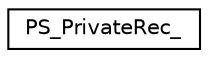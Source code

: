 digraph "Graphical Class Hierarchy"
{
 // LATEX_PDF_SIZE
  edge [fontname="Helvetica",fontsize="10",labelfontname="Helvetica",labelfontsize="10"];
  node [fontname="Helvetica",fontsize="10",shape=record];
  rankdir="LR";
  Node0 [label="PS_PrivateRec_",height=0.2,width=0.4,color="black", fillcolor="white", style="filled",URL="$d0/d9f/structPS__PrivateRec__.html",tooltip=" "];
}
